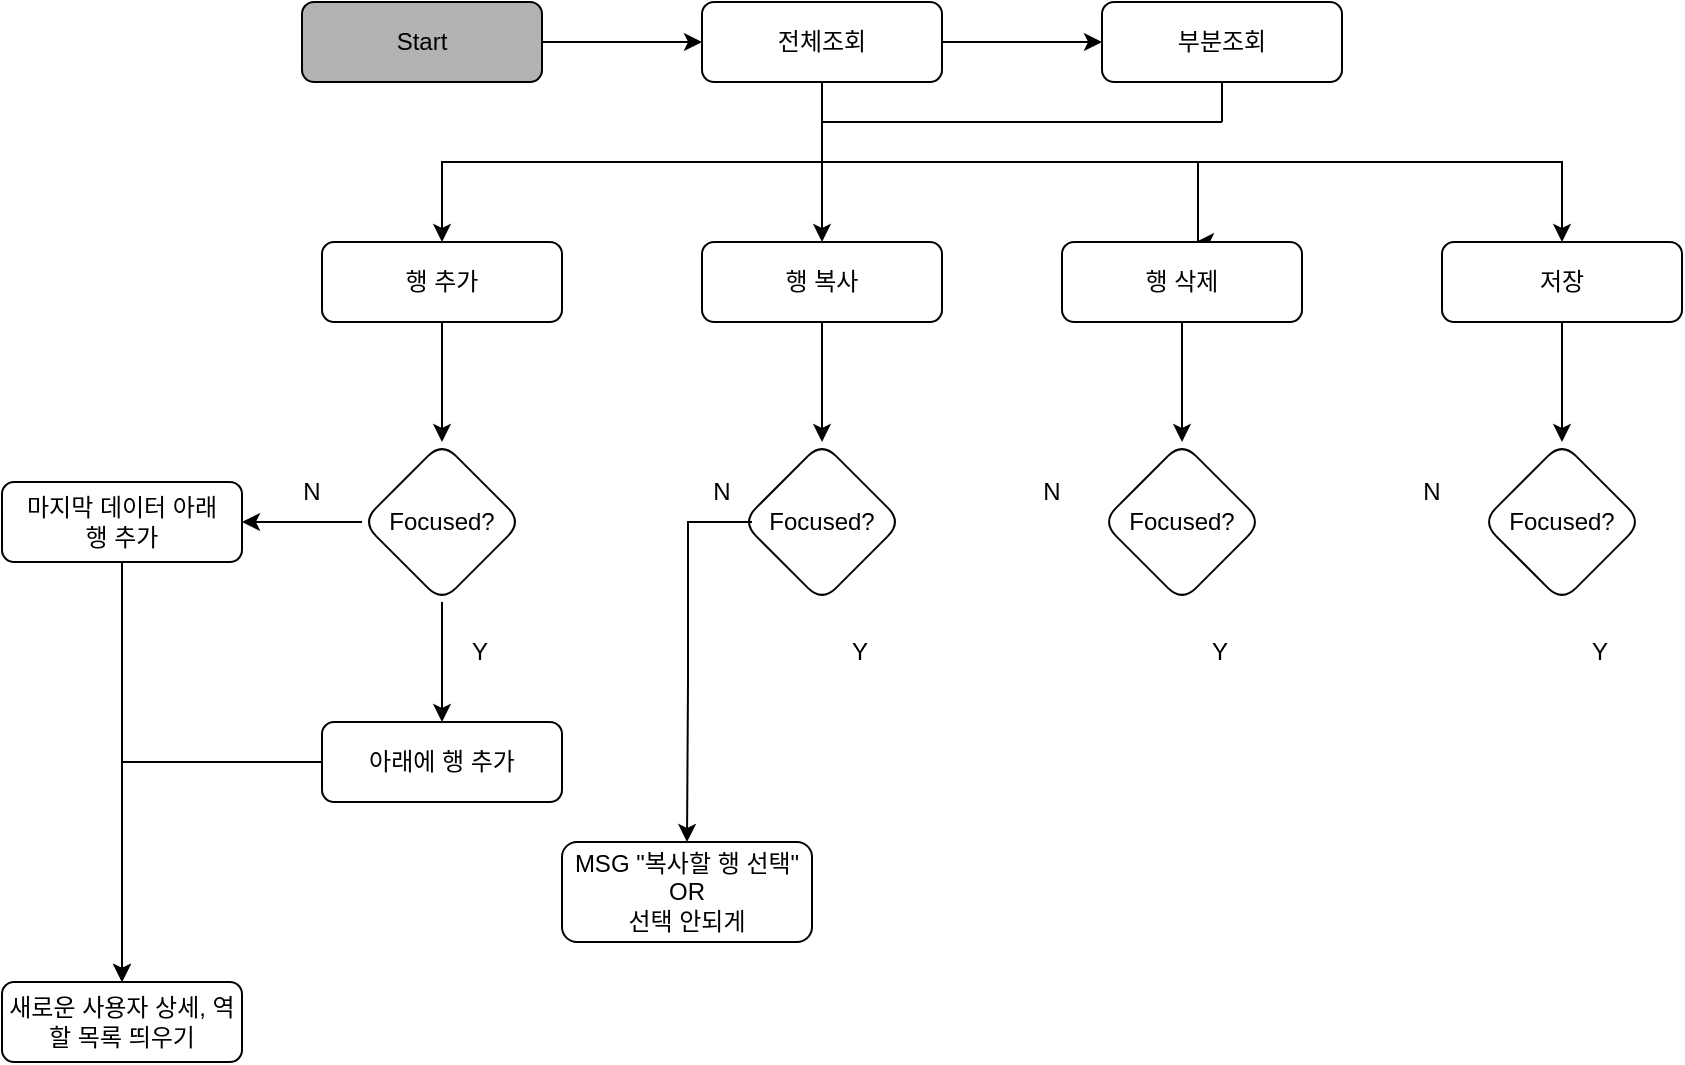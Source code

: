 <mxfile version="21.7.5" type="github" pages="2">
  <diagram id="C5RBs43oDa-KdzZeNtuy" name="Page-1">
    <mxGraphModel dx="1877" dy="786" grid="1" gridSize="10" guides="1" tooltips="1" connect="1" arrows="1" fold="1" page="1" pageScale="1" pageWidth="827" pageHeight="1169" math="0" shadow="0">
      <root>
        <mxCell id="WIyWlLk6GJQsqaUBKTNV-0" />
        <mxCell id="WIyWlLk6GJQsqaUBKTNV-1" parent="WIyWlLk6GJQsqaUBKTNV-0" />
        <mxCell id="yFAGzUOu06zcA2adK7HR-1" value="" style="edgeStyle=orthogonalEdgeStyle;rounded=0;orthogonalLoop=1;jettySize=auto;html=1;" parent="WIyWlLk6GJQsqaUBKTNV-1" source="WIyWlLk6GJQsqaUBKTNV-3" target="yFAGzUOu06zcA2adK7HR-0" edge="1">
          <mxGeometry relative="1" as="geometry" />
        </mxCell>
        <mxCell id="WIyWlLk6GJQsqaUBKTNV-3" value="Start" style="rounded=1;whiteSpace=wrap;html=1;fontSize=12;glass=0;strokeWidth=1;shadow=0;fillColor=#B3B3B3;" parent="WIyWlLk6GJQsqaUBKTNV-1" vertex="1">
          <mxGeometry x="60" y="70" width="120" height="40" as="geometry" />
        </mxCell>
        <mxCell id="yFAGzUOu06zcA2adK7HR-3" value="" style="edgeStyle=orthogonalEdgeStyle;rounded=0;orthogonalLoop=1;jettySize=auto;html=1;" parent="WIyWlLk6GJQsqaUBKTNV-1" source="yFAGzUOu06zcA2adK7HR-0" target="yFAGzUOu06zcA2adK7HR-2" edge="1">
          <mxGeometry relative="1" as="geometry" />
        </mxCell>
        <mxCell id="yFAGzUOu06zcA2adK7HR-5" value="" style="edgeStyle=orthogonalEdgeStyle;rounded=0;orthogonalLoop=1;jettySize=auto;html=1;" parent="WIyWlLk6GJQsqaUBKTNV-1" source="yFAGzUOu06zcA2adK7HR-0" target="yFAGzUOu06zcA2adK7HR-4" edge="1">
          <mxGeometry relative="1" as="geometry">
            <Array as="points">
              <mxPoint x="320" y="160" />
              <mxPoint x="320" y="160" />
            </Array>
          </mxGeometry>
        </mxCell>
        <mxCell id="yFAGzUOu06zcA2adK7HR-11" style="edgeStyle=orthogonalEdgeStyle;rounded=0;orthogonalLoop=1;jettySize=auto;html=1;entryX=0.5;entryY=0;entryDx=0;entryDy=0;" parent="WIyWlLk6GJQsqaUBKTNV-1" source="yFAGzUOu06zcA2adK7HR-0" target="yFAGzUOu06zcA2adK7HR-6" edge="1">
          <mxGeometry relative="1" as="geometry">
            <mxPoint x="200" y="190" as="targetPoint" />
            <Array as="points">
              <mxPoint x="320" y="150" />
              <mxPoint x="130" y="150" />
            </Array>
          </mxGeometry>
        </mxCell>
        <mxCell id="yFAGzUOu06zcA2adK7HR-12" style="edgeStyle=orthogonalEdgeStyle;rounded=0;orthogonalLoop=1;jettySize=auto;html=1;exitX=0.5;exitY=1;exitDx=0;exitDy=0;" parent="WIyWlLk6GJQsqaUBKTNV-1" source="yFAGzUOu06zcA2adK7HR-0" edge="1">
          <mxGeometry relative="1" as="geometry">
            <mxPoint x="507" y="190" as="targetPoint" />
            <Array as="points">
              <mxPoint x="320" y="150" />
              <mxPoint x="508" y="150" />
            </Array>
          </mxGeometry>
        </mxCell>
        <mxCell id="yFAGzUOu06zcA2adK7HR-13" style="edgeStyle=orthogonalEdgeStyle;rounded=0;orthogonalLoop=1;jettySize=auto;html=1;entryX=0.5;entryY=0;entryDx=0;entryDy=0;" parent="WIyWlLk6GJQsqaUBKTNV-1" source="yFAGzUOu06zcA2adK7HR-0" target="yFAGzUOu06zcA2adK7HR-8" edge="1">
          <mxGeometry relative="1" as="geometry">
            <Array as="points">
              <mxPoint x="320" y="150" />
              <mxPoint x="690" y="150" />
            </Array>
          </mxGeometry>
        </mxCell>
        <mxCell id="yFAGzUOu06zcA2adK7HR-0" value="전체조회" style="rounded=1;whiteSpace=wrap;html=1;fontSize=12;glass=0;strokeWidth=1;shadow=0;" parent="WIyWlLk6GJQsqaUBKTNV-1" vertex="1">
          <mxGeometry x="260" y="70" width="120" height="40" as="geometry" />
        </mxCell>
        <mxCell id="yFAGzUOu06zcA2adK7HR-2" value="부분조회" style="rounded=1;whiteSpace=wrap;html=1;fontSize=12;glass=0;strokeWidth=1;shadow=0;" parent="WIyWlLk6GJQsqaUBKTNV-1" vertex="1">
          <mxGeometry x="460" y="70" width="120" height="40" as="geometry" />
        </mxCell>
        <mxCell id="yFAGzUOu06zcA2adK7HR-32" value="" style="edgeStyle=orthogonalEdgeStyle;rounded=0;orthogonalLoop=1;jettySize=auto;html=1;" parent="WIyWlLk6GJQsqaUBKTNV-1" source="yFAGzUOu06zcA2adK7HR-4" target="yFAGzUOu06zcA2adK7HR-28" edge="1">
          <mxGeometry relative="1" as="geometry" />
        </mxCell>
        <mxCell id="yFAGzUOu06zcA2adK7HR-4" value="행 복사" style="rounded=1;whiteSpace=wrap;html=1;fontSize=12;glass=0;strokeWidth=1;shadow=0;" parent="WIyWlLk6GJQsqaUBKTNV-1" vertex="1">
          <mxGeometry x="260" y="190" width="120" height="40" as="geometry" />
        </mxCell>
        <mxCell id="yFAGzUOu06zcA2adK7HR-15" value="" style="edgeStyle=orthogonalEdgeStyle;rounded=0;orthogonalLoop=1;jettySize=auto;html=1;" parent="WIyWlLk6GJQsqaUBKTNV-1" source="yFAGzUOu06zcA2adK7HR-6" target="yFAGzUOu06zcA2adK7HR-14" edge="1">
          <mxGeometry relative="1" as="geometry" />
        </mxCell>
        <mxCell id="yFAGzUOu06zcA2adK7HR-6" value="행 추가" style="rounded=1;whiteSpace=wrap;html=1;fontSize=12;glass=0;strokeWidth=1;shadow=0;" parent="WIyWlLk6GJQsqaUBKTNV-1" vertex="1">
          <mxGeometry x="70" y="190" width="120" height="40" as="geometry" />
        </mxCell>
        <mxCell id="yFAGzUOu06zcA2adK7HR-40" style="edgeStyle=orthogonalEdgeStyle;rounded=0;orthogonalLoop=1;jettySize=auto;html=1;entryX=0.5;entryY=0;entryDx=0;entryDy=0;" parent="WIyWlLk6GJQsqaUBKTNV-1" source="yFAGzUOu06zcA2adK7HR-7" target="yFAGzUOu06zcA2adK7HR-37" edge="1">
          <mxGeometry relative="1" as="geometry" />
        </mxCell>
        <mxCell id="yFAGzUOu06zcA2adK7HR-7" value="행 삭제" style="rounded=1;whiteSpace=wrap;html=1;fontSize=12;glass=0;strokeWidth=1;shadow=0;" parent="WIyWlLk6GJQsqaUBKTNV-1" vertex="1">
          <mxGeometry x="440" y="190" width="120" height="40" as="geometry" />
        </mxCell>
        <mxCell id="yFAGzUOu06zcA2adK7HR-50" style="edgeStyle=orthogonalEdgeStyle;rounded=0;orthogonalLoop=1;jettySize=auto;html=1;entryX=0.5;entryY=0;entryDx=0;entryDy=0;" parent="WIyWlLk6GJQsqaUBKTNV-1" source="yFAGzUOu06zcA2adK7HR-8" target="yFAGzUOu06zcA2adK7HR-47" edge="1">
          <mxGeometry relative="1" as="geometry" />
        </mxCell>
        <mxCell id="yFAGzUOu06zcA2adK7HR-8" value="저장" style="rounded=1;whiteSpace=wrap;html=1;fontSize=12;glass=0;strokeWidth=1;shadow=0;" parent="WIyWlLk6GJQsqaUBKTNV-1" vertex="1">
          <mxGeometry x="630" y="190" width="120" height="40" as="geometry" />
        </mxCell>
        <mxCell id="yFAGzUOu06zcA2adK7HR-19" value="" style="edgeStyle=orthogonalEdgeStyle;rounded=0;orthogonalLoop=1;jettySize=auto;html=1;" parent="WIyWlLk6GJQsqaUBKTNV-1" source="yFAGzUOu06zcA2adK7HR-14" edge="1">
          <mxGeometry relative="1" as="geometry">
            <mxPoint x="30" y="330" as="targetPoint" />
          </mxGeometry>
        </mxCell>
        <mxCell id="yFAGzUOu06zcA2adK7HR-23" value="" style="edgeStyle=orthogonalEdgeStyle;rounded=0;orthogonalLoop=1;jettySize=auto;html=1;" parent="WIyWlLk6GJQsqaUBKTNV-1" source="yFAGzUOu06zcA2adK7HR-14" target="yFAGzUOu06zcA2adK7HR-22" edge="1">
          <mxGeometry relative="1" as="geometry" />
        </mxCell>
        <mxCell id="yFAGzUOu06zcA2adK7HR-14" value="Focused?" style="rhombus;whiteSpace=wrap;html=1;rounded=1;glass=0;strokeWidth=1;shadow=0;" parent="WIyWlLk6GJQsqaUBKTNV-1" vertex="1">
          <mxGeometry x="90" y="290" width="80" height="80" as="geometry" />
        </mxCell>
        <mxCell id="yFAGzUOu06zcA2adK7HR-25" style="edgeStyle=orthogonalEdgeStyle;rounded=0;orthogonalLoop=1;jettySize=auto;html=1;entryX=0.5;entryY=0;entryDx=0;entryDy=0;" parent="WIyWlLk6GJQsqaUBKTNV-1" source="yFAGzUOu06zcA2adK7HR-20" target="yFAGzUOu06zcA2adK7HR-27" edge="1">
          <mxGeometry relative="1" as="geometry">
            <mxPoint x="-30" y="560" as="targetPoint" />
          </mxGeometry>
        </mxCell>
        <mxCell id="yFAGzUOu06zcA2adK7HR-20" value="마지막 데이터 아래&lt;br&gt;행 추가" style="rounded=1;whiteSpace=wrap;html=1;fontSize=12;glass=0;strokeWidth=1;shadow=0;" parent="WIyWlLk6GJQsqaUBKTNV-1" vertex="1">
          <mxGeometry x="-90" y="310" width="120" height="40" as="geometry" />
        </mxCell>
        <mxCell id="yFAGzUOu06zcA2adK7HR-21" value="N" style="text;html=1;strokeColor=none;fillColor=none;align=center;verticalAlign=middle;whiteSpace=wrap;rounded=0;" parent="WIyWlLk6GJQsqaUBKTNV-1" vertex="1">
          <mxGeometry x="35" y="300" width="60" height="30" as="geometry" />
        </mxCell>
        <mxCell id="yFAGzUOu06zcA2adK7HR-26" style="edgeStyle=orthogonalEdgeStyle;rounded=0;orthogonalLoop=1;jettySize=auto;html=1;entryX=0.5;entryY=0;entryDx=0;entryDy=0;" parent="WIyWlLk6GJQsqaUBKTNV-1" source="yFAGzUOu06zcA2adK7HR-22" target="yFAGzUOu06zcA2adK7HR-27" edge="1">
          <mxGeometry relative="1" as="geometry">
            <mxPoint x="130" y="560" as="targetPoint" />
          </mxGeometry>
        </mxCell>
        <mxCell id="yFAGzUOu06zcA2adK7HR-22" value="아래에 행 추가" style="rounded=1;whiteSpace=wrap;html=1;fontSize=12;glass=0;strokeWidth=1;shadow=0;" parent="WIyWlLk6GJQsqaUBKTNV-1" vertex="1">
          <mxGeometry x="70" y="430" width="120" height="40" as="geometry" />
        </mxCell>
        <mxCell id="yFAGzUOu06zcA2adK7HR-24" value="Y" style="text;html=1;strokeColor=none;fillColor=none;align=center;verticalAlign=middle;whiteSpace=wrap;rounded=0;" parent="WIyWlLk6GJQsqaUBKTNV-1" vertex="1">
          <mxGeometry x="119" y="380" width="60" height="30" as="geometry" />
        </mxCell>
        <mxCell id="yFAGzUOu06zcA2adK7HR-27" value="새로운 사용자 상세, 역할 목록 띄우기" style="rounded=1;whiteSpace=wrap;html=1;fontSize=12;glass=0;strokeWidth=1;shadow=0;" parent="WIyWlLk6GJQsqaUBKTNV-1" vertex="1">
          <mxGeometry x="-90" y="560" width="120" height="40" as="geometry" />
        </mxCell>
        <mxCell id="yFAGzUOu06zcA2adK7HR-28" value="Focused?" style="rhombus;whiteSpace=wrap;html=1;rounded=1;glass=0;strokeWidth=1;shadow=0;" parent="WIyWlLk6GJQsqaUBKTNV-1" vertex="1">
          <mxGeometry x="280" y="290" width="80" height="80" as="geometry" />
        </mxCell>
        <mxCell id="yFAGzUOu06zcA2adK7HR-52" style="edgeStyle=orthogonalEdgeStyle;rounded=0;orthogonalLoop=1;jettySize=auto;html=1;exitX=0.75;exitY=1;exitDx=0;exitDy=0;entryX=0.5;entryY=0;entryDx=0;entryDy=0;" parent="WIyWlLk6GJQsqaUBKTNV-1" source="yFAGzUOu06zcA2adK7HR-29" target="yFAGzUOu06zcA2adK7HR-51" edge="1">
          <mxGeometry relative="1" as="geometry">
            <Array as="points">
              <mxPoint x="253" y="330" />
              <mxPoint x="253" y="410" />
            </Array>
          </mxGeometry>
        </mxCell>
        <mxCell id="yFAGzUOu06zcA2adK7HR-29" value="N" style="text;html=1;strokeColor=none;fillColor=none;align=center;verticalAlign=middle;whiteSpace=wrap;rounded=0;" parent="WIyWlLk6GJQsqaUBKTNV-1" vertex="1">
          <mxGeometry x="240" y="300" width="60" height="30" as="geometry" />
        </mxCell>
        <mxCell id="yFAGzUOu06zcA2adK7HR-30" value="Y" style="text;html=1;strokeColor=none;fillColor=none;align=center;verticalAlign=middle;whiteSpace=wrap;rounded=0;" parent="WIyWlLk6GJQsqaUBKTNV-1" vertex="1">
          <mxGeometry x="309" y="380" width="60" height="30" as="geometry" />
        </mxCell>
        <mxCell id="yFAGzUOu06zcA2adK7HR-37" value="Focused?" style="rhombus;whiteSpace=wrap;html=1;rounded=1;glass=0;strokeWidth=1;shadow=0;" parent="WIyWlLk6GJQsqaUBKTNV-1" vertex="1">
          <mxGeometry x="460" y="290" width="80" height="80" as="geometry" />
        </mxCell>
        <mxCell id="yFAGzUOu06zcA2adK7HR-38" value="N" style="text;html=1;strokeColor=none;fillColor=none;align=center;verticalAlign=middle;whiteSpace=wrap;rounded=0;" parent="WIyWlLk6GJQsqaUBKTNV-1" vertex="1">
          <mxGeometry x="405" y="300" width="60" height="30" as="geometry" />
        </mxCell>
        <mxCell id="yFAGzUOu06zcA2adK7HR-39" value="Y" style="text;html=1;strokeColor=none;fillColor=none;align=center;verticalAlign=middle;whiteSpace=wrap;rounded=0;" parent="WIyWlLk6GJQsqaUBKTNV-1" vertex="1">
          <mxGeometry x="489" y="380" width="60" height="30" as="geometry" />
        </mxCell>
        <mxCell id="yFAGzUOu06zcA2adK7HR-47" value="Focused?" style="rhombus;whiteSpace=wrap;html=1;rounded=1;glass=0;strokeWidth=1;shadow=0;" parent="WIyWlLk6GJQsqaUBKTNV-1" vertex="1">
          <mxGeometry x="650" y="290" width="80" height="80" as="geometry" />
        </mxCell>
        <mxCell id="yFAGzUOu06zcA2adK7HR-48" value="N" style="text;html=1;strokeColor=none;fillColor=none;align=center;verticalAlign=middle;whiteSpace=wrap;rounded=0;" parent="WIyWlLk6GJQsqaUBKTNV-1" vertex="1">
          <mxGeometry x="595" y="300" width="60" height="30" as="geometry" />
        </mxCell>
        <mxCell id="yFAGzUOu06zcA2adK7HR-49" value="Y" style="text;html=1;strokeColor=none;fillColor=none;align=center;verticalAlign=middle;whiteSpace=wrap;rounded=0;" parent="WIyWlLk6GJQsqaUBKTNV-1" vertex="1">
          <mxGeometry x="679" y="380" width="60" height="30" as="geometry" />
        </mxCell>
        <mxCell id="yFAGzUOu06zcA2adK7HR-51" value="MSG &quot;복사할 행 선택&quot;&lt;br&gt;OR&lt;br&gt;선택 안되게" style="rounded=1;whiteSpace=wrap;html=1;fontSize=12;glass=0;strokeWidth=1;shadow=0;" parent="WIyWlLk6GJQsqaUBKTNV-1" vertex="1">
          <mxGeometry x="190" y="490" width="125" height="50" as="geometry" />
        </mxCell>
        <mxCell id="yFAGzUOu06zcA2adK7HR-55" value="" style="endArrow=none;html=1;rounded=0;entryX=0.5;entryY=1;entryDx=0;entryDy=0;" parent="WIyWlLk6GJQsqaUBKTNV-1" target="yFAGzUOu06zcA2adK7HR-2" edge="1">
          <mxGeometry width="50" height="50" relative="1" as="geometry">
            <mxPoint x="520" y="130" as="sourcePoint" />
            <mxPoint x="430" y="390" as="targetPoint" />
          </mxGeometry>
        </mxCell>
        <mxCell id="yFAGzUOu06zcA2adK7HR-57" value="" style="endArrow=none;html=1;rounded=0;" parent="WIyWlLk6GJQsqaUBKTNV-1" edge="1">
          <mxGeometry width="50" height="50" relative="1" as="geometry">
            <mxPoint x="320" y="130" as="sourcePoint" />
            <mxPoint x="520" y="130" as="targetPoint" />
          </mxGeometry>
        </mxCell>
      </root>
    </mxGraphModel>
  </diagram>
  <diagram id="l51qaCZQI5hd1FeTp08k" name="페이지-2">
    <mxGraphModel dx="2086" dy="673" grid="1" gridSize="10" guides="1" tooltips="1" connect="1" arrows="1" fold="1" page="1" pageScale="1" pageWidth="827" pageHeight="1169" math="0" shadow="0">
      <root>
        <mxCell id="0" />
        <mxCell id="1" parent="0" />
        <mxCell id="A-9OWkH7eLV-rqpHVaEQ-1" value="" style="edgeStyle=orthogonalEdgeStyle;rounded=0;orthogonalLoop=1;jettySize=auto;html=1;" edge="1" parent="1" source="A-9OWkH7eLV-rqpHVaEQ-2" target="A-9OWkH7eLV-rqpHVaEQ-8">
          <mxGeometry relative="1" as="geometry" />
        </mxCell>
        <mxCell id="A-9OWkH7eLV-rqpHVaEQ-2" value="Start" style="rounded=1;whiteSpace=wrap;html=1;fontSize=12;glass=0;strokeWidth=1;shadow=0;fillColor=#B3B3B3;" vertex="1" parent="1">
          <mxGeometry x="-340" y="70" width="120" height="40" as="geometry" />
        </mxCell>
        <mxCell id="A-9OWkH7eLV-rqpHVaEQ-3" value="" style="edgeStyle=orthogonalEdgeStyle;rounded=0;orthogonalLoop=1;jettySize=auto;html=1;" edge="1" parent="1" source="A-9OWkH7eLV-rqpHVaEQ-8" target="A-9OWkH7eLV-rqpHVaEQ-9">
          <mxGeometry relative="1" as="geometry" />
        </mxCell>
        <mxCell id="A-9OWkH7eLV-rqpHVaEQ-4" value="" style="edgeStyle=orthogonalEdgeStyle;rounded=0;orthogonalLoop=1;jettySize=auto;html=1;" edge="1" parent="1" source="A-9OWkH7eLV-rqpHVaEQ-8" target="A-9OWkH7eLV-rqpHVaEQ-11">
          <mxGeometry relative="1" as="geometry">
            <Array as="points">
              <mxPoint x="-80" y="160" />
              <mxPoint x="-80" y="160" />
            </Array>
          </mxGeometry>
        </mxCell>
        <mxCell id="A-9OWkH7eLV-rqpHVaEQ-5" style="edgeStyle=orthogonalEdgeStyle;rounded=0;orthogonalLoop=1;jettySize=auto;html=1;entryX=0.5;entryY=0;entryDx=0;entryDy=0;" edge="1" parent="1" source="A-9OWkH7eLV-rqpHVaEQ-8" target="A-9OWkH7eLV-rqpHVaEQ-13">
          <mxGeometry relative="1" as="geometry">
            <mxPoint x="-200" y="190" as="targetPoint" />
            <Array as="points">
              <mxPoint x="-80" y="150" />
              <mxPoint x="-270" y="150" />
            </Array>
          </mxGeometry>
        </mxCell>
        <mxCell id="A-9OWkH7eLV-rqpHVaEQ-6" style="edgeStyle=orthogonalEdgeStyle;rounded=0;orthogonalLoop=1;jettySize=auto;html=1;exitX=0.5;exitY=1;exitDx=0;exitDy=0;" edge="1" parent="1" source="A-9OWkH7eLV-rqpHVaEQ-8">
          <mxGeometry relative="1" as="geometry">
            <mxPoint x="107" y="190" as="targetPoint" />
            <Array as="points">
              <mxPoint x="-80" y="150" />
              <mxPoint x="108" y="150" />
            </Array>
          </mxGeometry>
        </mxCell>
        <mxCell id="A-9OWkH7eLV-rqpHVaEQ-7" style="edgeStyle=orthogonalEdgeStyle;rounded=0;orthogonalLoop=1;jettySize=auto;html=1;entryX=0.5;entryY=0;entryDx=0;entryDy=0;" edge="1" parent="1" source="A-9OWkH7eLV-rqpHVaEQ-8" target="A-9OWkH7eLV-rqpHVaEQ-17">
          <mxGeometry relative="1" as="geometry">
            <Array as="points">
              <mxPoint x="-80" y="150" />
              <mxPoint x="290" y="150" />
            </Array>
          </mxGeometry>
        </mxCell>
        <mxCell id="A-9OWkH7eLV-rqpHVaEQ-8" value="전체조회" style="rounded=1;whiteSpace=wrap;html=1;fontSize=12;glass=0;strokeWidth=1;shadow=0;" vertex="1" parent="1">
          <mxGeometry x="-140" y="70" width="120" height="40" as="geometry" />
        </mxCell>
        <mxCell id="A-9OWkH7eLV-rqpHVaEQ-9" value="부분조회" style="rounded=1;whiteSpace=wrap;html=1;fontSize=12;glass=0;strokeWidth=1;shadow=0;" vertex="1" parent="1">
          <mxGeometry x="60" y="70" width="120" height="40" as="geometry" />
        </mxCell>
        <mxCell id="A-9OWkH7eLV-rqpHVaEQ-10" value="" style="edgeStyle=orthogonalEdgeStyle;rounded=0;orthogonalLoop=1;jettySize=auto;html=1;" edge="1" parent="1" source="A-9OWkH7eLV-rqpHVaEQ-11" target="A-9OWkH7eLV-rqpHVaEQ-28">
          <mxGeometry relative="1" as="geometry" />
        </mxCell>
        <mxCell id="A-9OWkH7eLV-rqpHVaEQ-11" value="행 복사" style="rounded=1;whiteSpace=wrap;html=1;fontSize=12;glass=0;strokeWidth=1;shadow=0;" vertex="1" parent="1">
          <mxGeometry x="-140" y="190" width="120" height="40" as="geometry" />
        </mxCell>
        <mxCell id="A-9OWkH7eLV-rqpHVaEQ-12" value="" style="edgeStyle=orthogonalEdgeStyle;rounded=0;orthogonalLoop=1;jettySize=auto;html=1;" edge="1" parent="1" source="A-9OWkH7eLV-rqpHVaEQ-13" target="A-9OWkH7eLV-rqpHVaEQ-20">
          <mxGeometry relative="1" as="geometry" />
        </mxCell>
        <mxCell id="A-9OWkH7eLV-rqpHVaEQ-13" value="행 추가" style="rounded=1;whiteSpace=wrap;html=1;fontSize=12;glass=0;strokeWidth=1;shadow=0;" vertex="1" parent="1">
          <mxGeometry x="-330" y="190" width="120" height="40" as="geometry" />
        </mxCell>
        <mxCell id="A-9OWkH7eLV-rqpHVaEQ-14" style="edgeStyle=orthogonalEdgeStyle;rounded=0;orthogonalLoop=1;jettySize=auto;html=1;entryX=0.5;entryY=0;entryDx=0;entryDy=0;" edge="1" parent="1" source="A-9OWkH7eLV-rqpHVaEQ-15" target="A-9OWkH7eLV-rqpHVaEQ-32">
          <mxGeometry relative="1" as="geometry" />
        </mxCell>
        <mxCell id="A-9OWkH7eLV-rqpHVaEQ-15" value="행 삭제" style="rounded=1;whiteSpace=wrap;html=1;fontSize=12;glass=0;strokeWidth=1;shadow=0;" vertex="1" parent="1">
          <mxGeometry x="40" y="190" width="120" height="40" as="geometry" />
        </mxCell>
        <mxCell id="A-9OWkH7eLV-rqpHVaEQ-16" style="edgeStyle=orthogonalEdgeStyle;rounded=0;orthogonalLoop=1;jettySize=auto;html=1;entryX=0.5;entryY=0;entryDx=0;entryDy=0;" edge="1" parent="1" source="A-9OWkH7eLV-rqpHVaEQ-17" target="A-9OWkH7eLV-rqpHVaEQ-35">
          <mxGeometry relative="1" as="geometry" />
        </mxCell>
        <mxCell id="A-9OWkH7eLV-rqpHVaEQ-17" value="저장" style="rounded=1;whiteSpace=wrap;html=1;fontSize=12;glass=0;strokeWidth=1;shadow=0;" vertex="1" parent="1">
          <mxGeometry x="230" y="190" width="120" height="40" as="geometry" />
        </mxCell>
        <mxCell id="A-9OWkH7eLV-rqpHVaEQ-18" value="" style="edgeStyle=orthogonalEdgeStyle;rounded=0;orthogonalLoop=1;jettySize=auto;html=1;" edge="1" parent="1" source="A-9OWkH7eLV-rqpHVaEQ-20">
          <mxGeometry relative="1" as="geometry">
            <mxPoint x="-370" y="330" as="targetPoint" />
          </mxGeometry>
        </mxCell>
        <mxCell id="A-9OWkH7eLV-rqpHVaEQ-19" value="" style="edgeStyle=orthogonalEdgeStyle;rounded=0;orthogonalLoop=1;jettySize=auto;html=1;" edge="1" parent="1" source="A-9OWkH7eLV-rqpHVaEQ-20" target="A-9OWkH7eLV-rqpHVaEQ-25">
          <mxGeometry relative="1" as="geometry" />
        </mxCell>
        <mxCell id="A-9OWkH7eLV-rqpHVaEQ-20" value="Focused?" style="rhombus;whiteSpace=wrap;html=1;rounded=1;glass=0;strokeWidth=1;shadow=0;" vertex="1" parent="1">
          <mxGeometry x="-310" y="290" width="80" height="80" as="geometry" />
        </mxCell>
        <mxCell id="A-9OWkH7eLV-rqpHVaEQ-21" style="edgeStyle=orthogonalEdgeStyle;rounded=0;orthogonalLoop=1;jettySize=auto;html=1;entryX=0.5;entryY=0;entryDx=0;entryDy=0;" edge="1" parent="1" source="A-9OWkH7eLV-rqpHVaEQ-22" target="A-9OWkH7eLV-rqpHVaEQ-27">
          <mxGeometry relative="1" as="geometry">
            <mxPoint x="-430" y="560" as="targetPoint" />
          </mxGeometry>
        </mxCell>
        <mxCell id="A-9OWkH7eLV-rqpHVaEQ-22" value="마지막 데이터 아래&lt;br&gt;행 추가" style="rounded=1;whiteSpace=wrap;html=1;fontSize=12;glass=0;strokeWidth=1;shadow=0;" vertex="1" parent="1">
          <mxGeometry x="-490" y="310" width="120" height="40" as="geometry" />
        </mxCell>
        <mxCell id="A-9OWkH7eLV-rqpHVaEQ-23" value="N" style="text;html=1;strokeColor=none;fillColor=none;align=center;verticalAlign=middle;whiteSpace=wrap;rounded=0;" vertex="1" parent="1">
          <mxGeometry x="-365" y="300" width="60" height="30" as="geometry" />
        </mxCell>
        <mxCell id="A-9OWkH7eLV-rqpHVaEQ-24" style="edgeStyle=orthogonalEdgeStyle;rounded=0;orthogonalLoop=1;jettySize=auto;html=1;entryX=0.5;entryY=0;entryDx=0;entryDy=0;" edge="1" parent="1" source="A-9OWkH7eLV-rqpHVaEQ-25" target="A-9OWkH7eLV-rqpHVaEQ-27">
          <mxGeometry relative="1" as="geometry">
            <mxPoint x="-270" y="560" as="targetPoint" />
          </mxGeometry>
        </mxCell>
        <mxCell id="A-9OWkH7eLV-rqpHVaEQ-25" value="아래에 행 추가" style="rounded=1;whiteSpace=wrap;html=1;fontSize=12;glass=0;strokeWidth=1;shadow=0;" vertex="1" parent="1">
          <mxGeometry x="-330" y="430" width="120" height="40" as="geometry" />
        </mxCell>
        <mxCell id="A-9OWkH7eLV-rqpHVaEQ-26" value="Y" style="text;html=1;strokeColor=none;fillColor=none;align=center;verticalAlign=middle;whiteSpace=wrap;rounded=0;" vertex="1" parent="1">
          <mxGeometry x="-281" y="380" width="60" height="30" as="geometry" />
        </mxCell>
        <mxCell id="A-9OWkH7eLV-rqpHVaEQ-27" value="새로운 사용자 상세, 역할 목록 띄우기" style="rounded=1;whiteSpace=wrap;html=1;fontSize=12;glass=0;strokeWidth=1;shadow=0;" vertex="1" parent="1">
          <mxGeometry x="-490" y="560" width="120" height="40" as="geometry" />
        </mxCell>
        <mxCell id="A-9OWkH7eLV-rqpHVaEQ-28" value="Focused?" style="rhombus;whiteSpace=wrap;html=1;rounded=1;glass=0;strokeWidth=1;shadow=0;" vertex="1" parent="1">
          <mxGeometry x="-120" y="290" width="80" height="80" as="geometry" />
        </mxCell>
        <mxCell id="A-9OWkH7eLV-rqpHVaEQ-29" style="edgeStyle=orthogonalEdgeStyle;rounded=0;orthogonalLoop=1;jettySize=auto;html=1;exitX=0.75;exitY=1;exitDx=0;exitDy=0;entryX=0.5;entryY=0;entryDx=0;entryDy=0;" edge="1" parent="1" source="A-9OWkH7eLV-rqpHVaEQ-30" target="A-9OWkH7eLV-rqpHVaEQ-38">
          <mxGeometry relative="1" as="geometry">
            <Array as="points">
              <mxPoint x="-147" y="330" />
              <mxPoint x="-147" y="410" />
            </Array>
          </mxGeometry>
        </mxCell>
        <mxCell id="A-9OWkH7eLV-rqpHVaEQ-30" value="N" style="text;html=1;strokeColor=none;fillColor=none;align=center;verticalAlign=middle;whiteSpace=wrap;rounded=0;" vertex="1" parent="1">
          <mxGeometry x="-160" y="300" width="60" height="30" as="geometry" />
        </mxCell>
        <mxCell id="A-9OWkH7eLV-rqpHVaEQ-31" value="Y" style="text;html=1;strokeColor=none;fillColor=none;align=center;verticalAlign=middle;whiteSpace=wrap;rounded=0;" vertex="1" parent="1">
          <mxGeometry x="-91" y="380" width="60" height="30" as="geometry" />
        </mxCell>
        <mxCell id="A-9OWkH7eLV-rqpHVaEQ-32" value="Focused?" style="rhombus;whiteSpace=wrap;html=1;rounded=1;glass=0;strokeWidth=1;shadow=0;" vertex="1" parent="1">
          <mxGeometry x="60" y="290" width="80" height="80" as="geometry" />
        </mxCell>
        <mxCell id="A-9OWkH7eLV-rqpHVaEQ-33" value="N" style="text;html=1;strokeColor=none;fillColor=none;align=center;verticalAlign=middle;whiteSpace=wrap;rounded=0;" vertex="1" parent="1">
          <mxGeometry x="5" y="300" width="60" height="30" as="geometry" />
        </mxCell>
        <mxCell id="A-9OWkH7eLV-rqpHVaEQ-34" value="Y" style="text;html=1;strokeColor=none;fillColor=none;align=center;verticalAlign=middle;whiteSpace=wrap;rounded=0;" vertex="1" parent="1">
          <mxGeometry x="89" y="380" width="60" height="30" as="geometry" />
        </mxCell>
        <mxCell id="A-9OWkH7eLV-rqpHVaEQ-35" value="Focused?" style="rhombus;whiteSpace=wrap;html=1;rounded=1;glass=0;strokeWidth=1;shadow=0;" vertex="1" parent="1">
          <mxGeometry x="250" y="290" width="80" height="80" as="geometry" />
        </mxCell>
        <mxCell id="A-9OWkH7eLV-rqpHVaEQ-36" value="N" style="text;html=1;strokeColor=none;fillColor=none;align=center;verticalAlign=middle;whiteSpace=wrap;rounded=0;" vertex="1" parent="1">
          <mxGeometry x="195" y="300" width="60" height="30" as="geometry" />
        </mxCell>
        <mxCell id="A-9OWkH7eLV-rqpHVaEQ-37" value="Y" style="text;html=1;strokeColor=none;fillColor=none;align=center;verticalAlign=middle;whiteSpace=wrap;rounded=0;" vertex="1" parent="1">
          <mxGeometry x="279" y="380" width="60" height="30" as="geometry" />
        </mxCell>
        <mxCell id="A-9OWkH7eLV-rqpHVaEQ-38" value="MSG &quot;복사할 행 선택&quot;&lt;br&gt;OR&lt;br&gt;선택 안되게" style="rounded=1;whiteSpace=wrap;html=1;fontSize=12;glass=0;strokeWidth=1;shadow=0;" vertex="1" parent="1">
          <mxGeometry x="-210" y="490" width="125" height="50" as="geometry" />
        </mxCell>
        <mxCell id="A-9OWkH7eLV-rqpHVaEQ-39" value="" style="endArrow=none;html=1;rounded=0;entryX=0.5;entryY=1;entryDx=0;entryDy=0;" edge="1" parent="1" target="A-9OWkH7eLV-rqpHVaEQ-9">
          <mxGeometry width="50" height="50" relative="1" as="geometry">
            <mxPoint x="120" y="130" as="sourcePoint" />
            <mxPoint x="30" y="390" as="targetPoint" />
          </mxGeometry>
        </mxCell>
        <mxCell id="A-9OWkH7eLV-rqpHVaEQ-40" value="" style="endArrow=none;html=1;rounded=0;" edge="1" parent="1">
          <mxGeometry width="50" height="50" relative="1" as="geometry">
            <mxPoint x="-80" y="130" as="sourcePoint" />
            <mxPoint x="120" y="130" as="targetPoint" />
          </mxGeometry>
        </mxCell>
      </root>
    </mxGraphModel>
  </diagram>
</mxfile>
